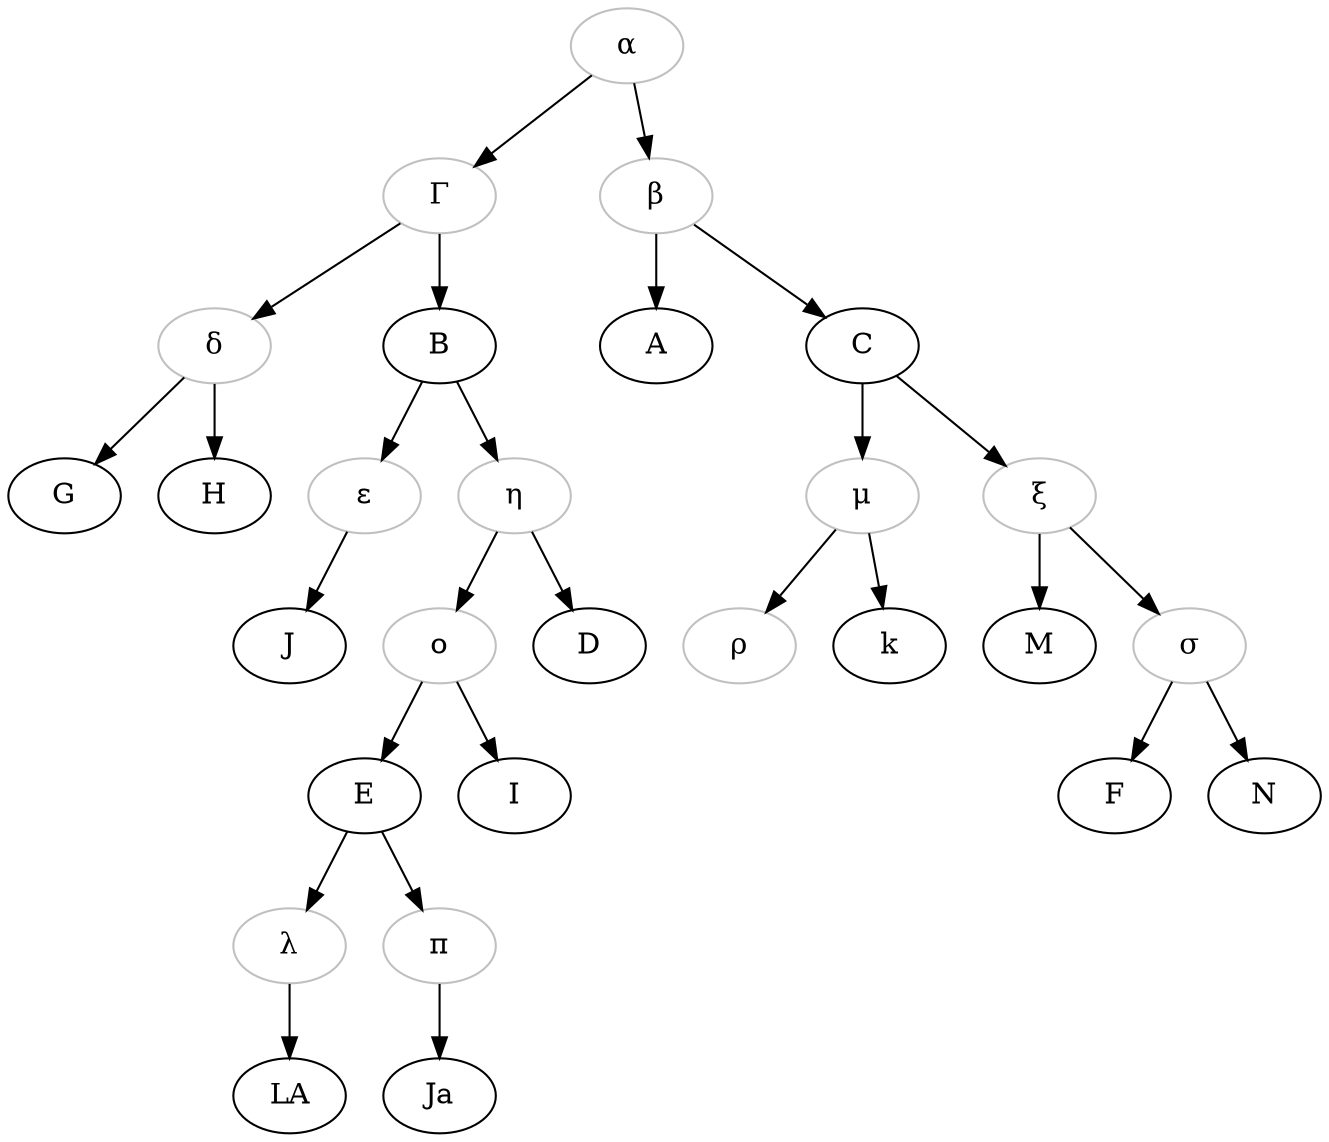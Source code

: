 # Place the cursor inside "graph" to get some refactoring options

digraph {

    # To refactor nodes, place the cursor left to a node name
    alpha -> gama;
    alpha -> beta;
    beta -> A;
    beta -> C;
    C-> mu;
    mu -> rho;
    mu -> k;
    C-> to;
    to -> M;
    to -> sigma;
    sigma -> F;
    sigma -> N;
    gama -> delta; 
    delta -> G;
    delta -> H; 
    gama -> B;
    B ->  epsilon; 
    epsilon -> J; 
    B -> eta; 
    eta -> omicron;
    eta -> D;
    omicron -> E;
    omicron -> I;
    E -> lambda; 
    E -> pi;
    lambda -> LA;
    pi -> Ja;

    # Grey color is used for hypothetical nodes; labels can be redefined if needed
    alpha[color="grey", label="α"];
    beta[color="grey", label="β"];
    gama[color="grey", label="Γ"];
    mu[color="grey", label="μ"];
    rho[color="grey", label="ρ"];
    to[color="grey", label="ξ"];
    sigma[color="grey", label="σ"];
    delta[color="grey", label="δ"];
    epsilon[color="grey", label="ε"];
    eta[color="grey", label="η"];
    omicron[color="grey", label="ο"];
    lambda[color="grey", label="λ"];
    pi[color="grey", label="π"];
}
